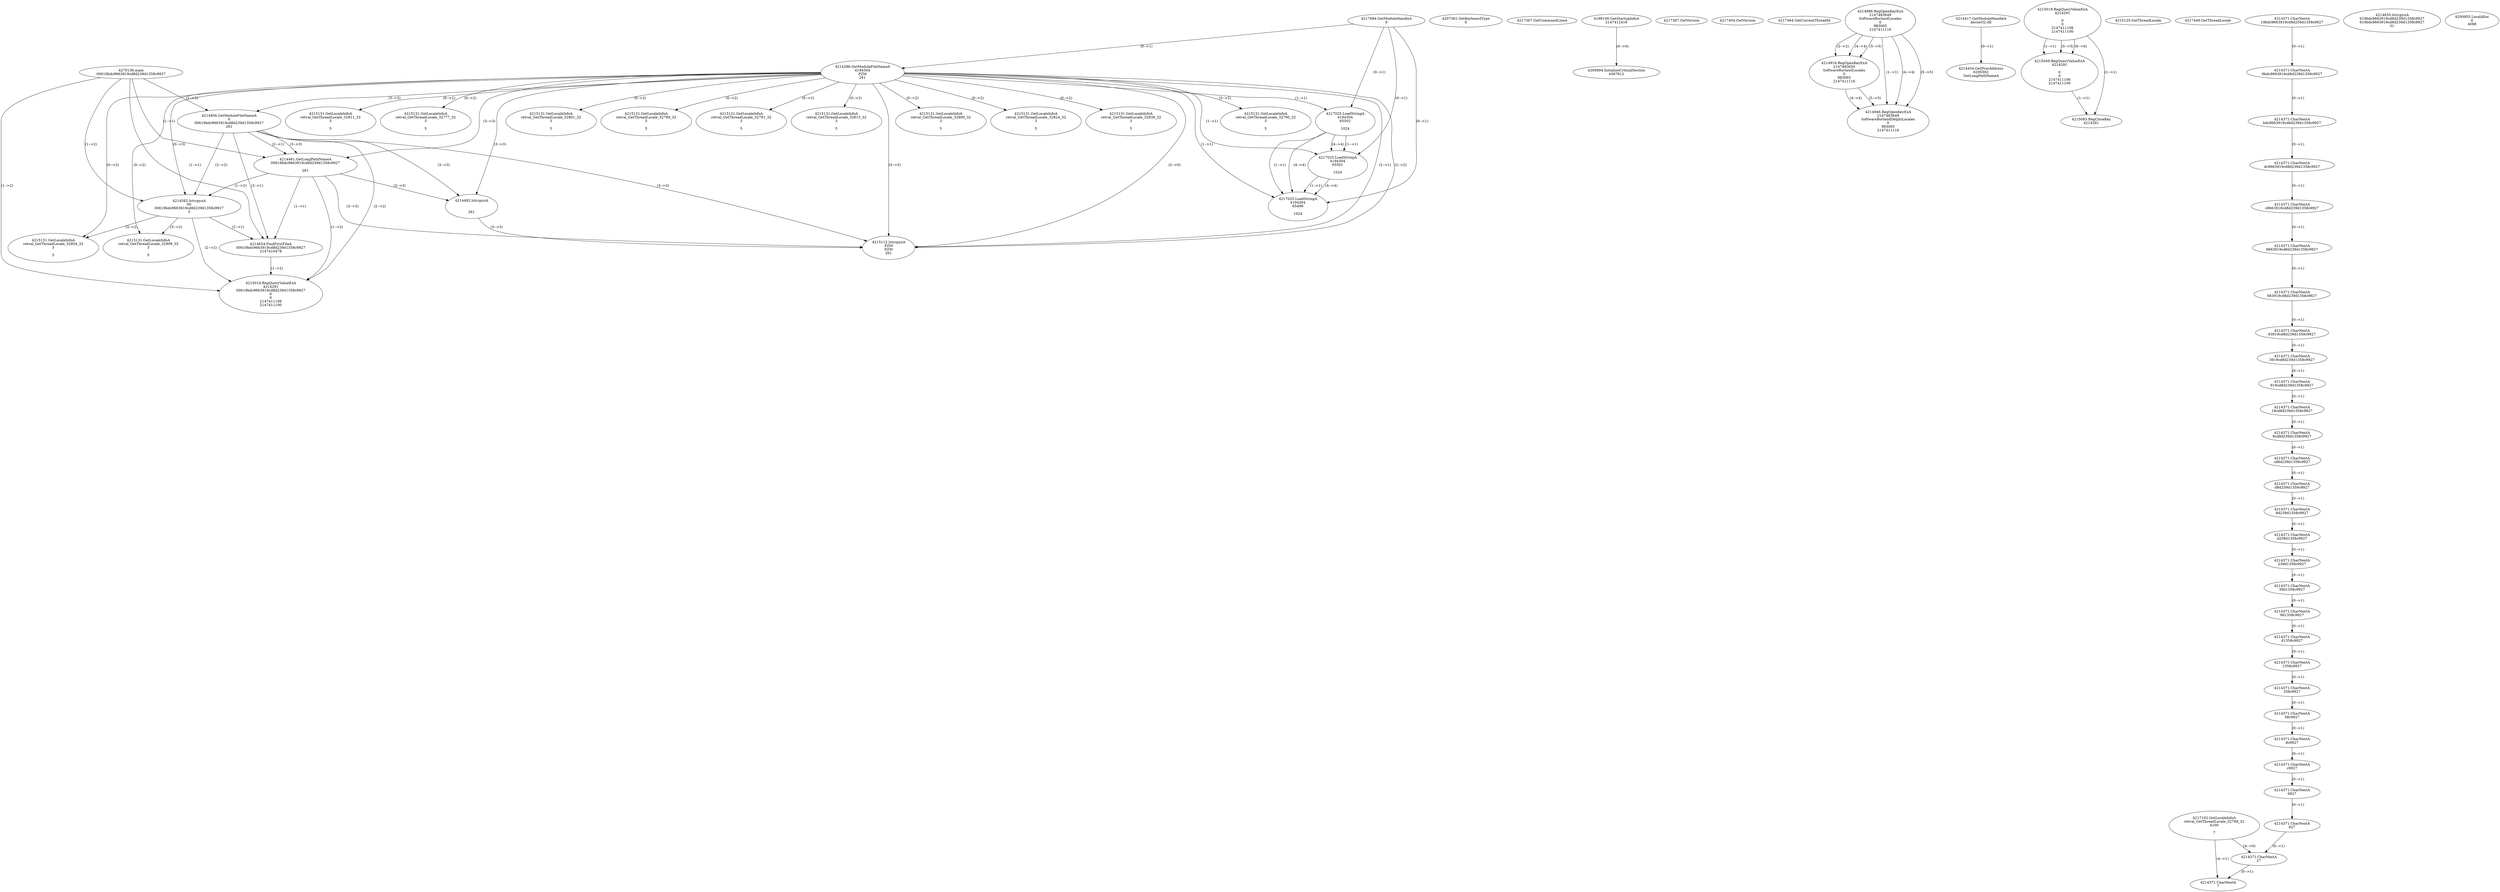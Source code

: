 // Global SCDG with merge call
digraph {
	0 [label="4270136.main
00619bdc9663919cd8d239d1358c9927"]
	1 [label="4217684.GetModuleHandleA
0"]
	2 [label="4207361.GetKeyboardType
0"]
	3 [label="4217367.GetCommandLineA
"]
	4 [label="4199106.GetStartupInfoA
2147412416"]
	5 [label="4217387.GetVersion
"]
	6 [label="4217404.GetVersion
"]
	7 [label="4217464.GetCurrentThreadId
"]
	8 [label="4214286.GetModuleFileNameA
4194304
PZM
261"]
	1 -> 8 [label="(0-->1)"]
	9 [label="4214856.GetModuleFileNameA
0
00619bdc9663919cd8d239d1358c9927
261"]
	0 -> 9 [label="(1-->2)"]
	8 -> 9 [label="(3-->3)"]
	10 [label="4214886.RegOpenKeyExA
2147483649
Software\Borland\Locales
0
983065
2147411116"]
	11 [label="4214916.RegOpenKeyExA
2147483650
Software\Borland\Locales
0
983065
2147411116"]
	10 -> 11 [label="(2-->2)"]
	10 -> 11 [label="(4-->4)"]
	10 -> 11 [label="(5-->5)"]
	12 [label="4214417.GetModuleHandleA
kernel32.dll"]
	13 [label="4214434.GetProcAddress
6295592
GetLongPathNameA"]
	12 -> 13 [label="(0-->1)"]
	14 [label="4214461.GetLongPathNameA
00619bdc9663919cd8d239d1358c9927

261"]
	0 -> 14 [label="(1-->1)"]
	9 -> 14 [label="(2-->1)"]
	8 -> 14 [label="(3-->3)"]
	9 -> 14 [label="(3-->3)"]
	15 [label="4214482.lstrcpynA


261"]
	8 -> 15 [label="(3-->3)"]
	9 -> 15 [label="(3-->3)"]
	14 -> 15 [label="(3-->3)"]
	16 [label="4215019.RegQueryValueExA
4214291

0
0
2147411106
2147411100"]
	17 [label="4215049.RegQueryValueExA
4214291

0
0
2147411106
2147411100"]
	16 -> 17 [label="(1-->1)"]
	16 -> 17 [label="(5-->5)"]
	16 -> 17 [label="(6-->6)"]
	18 [label="4215083.RegCloseKey
4214291"]
	16 -> 18 [label="(1-->1)"]
	17 -> 18 [label="(1-->1)"]
	19 [label="4215112.lstrcpynA
PZM
PZM
261"]
	8 -> 19 [label="(2-->1)"]
	8 -> 19 [label="(2-->2)"]
	8 -> 19 [label="(3-->3)"]
	9 -> 19 [label="(3-->3)"]
	14 -> 19 [label="(3-->3)"]
	15 -> 19 [label="(3-->3)"]
	8 -> 19 [label="(2-->0)"]
	20 [label="4215125.GetThreadLocale
"]
	21 [label="4215131.GetLocaleInfoA
retval_GetThreadLocale_32790_32
3

5"]
	8 -> 21 [label="(0-->2)"]
	22 [label="4217025.LoadStringA
4194304
65502

1024"]
	1 -> 22 [label="(0-->1)"]
	8 -> 22 [label="(1-->1)"]
	23 [label="4217025.LoadStringA
4194304
65501

1024"]
	1 -> 23 [label="(0-->1)"]
	8 -> 23 [label="(1-->1)"]
	22 -> 23 [label="(1-->1)"]
	22 -> 23 [label="(4-->4)"]
	24 [label="4217025.LoadStringA
4194304
65499

1024"]
	1 -> 24 [label="(0-->1)"]
	8 -> 24 [label="(1-->1)"]
	22 -> 24 [label="(1-->1)"]
	23 -> 24 [label="(1-->1)"]
	22 -> 24 [label="(4-->4)"]
	23 -> 24 [label="(4-->4)"]
	25 [label="4214946.RegOpenKeyExA
2147483649
Software\Borland\Delphi\Locales
0
983065
2147411116"]
	10 -> 25 [label="(1-->1)"]
	10 -> 25 [label="(4-->4)"]
	11 -> 25 [label="(4-->4)"]
	10 -> 25 [label="(5-->5)"]
	11 -> 25 [label="(5-->5)"]
	26 [label="4215131.GetLocaleInfoA
retval_GetThreadLocale_32811_32
3

5"]
	8 -> 26 [label="(0-->2)"]
	27 [label="4215131.GetLocaleInfoA
retval_GetThreadLocale_32777_32
3

5"]
	8 -> 27 [label="(0-->2)"]
	28 [label="4217449.GetThreadLocale
"]
	29 [label="4217102.GetLocaleInfoA
retval_GetThreadLocale_32768_32
4100

7"]
	30 [label="4214582.lstrcpynA
00
00619bdc9663919cd8d239d1358c9927
3"]
	0 -> 30 [label="(1-->2)"]
	9 -> 30 [label="(2-->2)"]
	14 -> 30 [label="(1-->2)"]
	8 -> 30 [label="(0-->3)"]
	31 [label="4214371.CharNextA
19bdc9663919cd8d239d1358c9927"]
	32 [label="4214371.CharNextA
9bdc9663919cd8d239d1358c9927"]
	31 -> 32 [label="(0-->1)"]
	33 [label="4214371.CharNextA
bdc9663919cd8d239d1358c9927"]
	32 -> 33 [label="(0-->1)"]
	34 [label="4214371.CharNextA
dc9663919cd8d239d1358c9927"]
	33 -> 34 [label="(0-->1)"]
	35 [label="4214371.CharNextA
c9663919cd8d239d1358c9927"]
	34 -> 35 [label="(0-->1)"]
	36 [label="4214371.CharNextA
9663919cd8d239d1358c9927"]
	35 -> 36 [label="(0-->1)"]
	37 [label="4214371.CharNextA
663919cd8d239d1358c9927"]
	36 -> 37 [label="(0-->1)"]
	38 [label="4214371.CharNextA
63919cd8d239d1358c9927"]
	37 -> 38 [label="(0-->1)"]
	39 [label="4214371.CharNextA
3919cd8d239d1358c9927"]
	38 -> 39 [label="(0-->1)"]
	40 [label="4214371.CharNextA
919cd8d239d1358c9927"]
	39 -> 40 [label="(0-->1)"]
	41 [label="4214371.CharNextA
19cd8d239d1358c9927"]
	40 -> 41 [label="(0-->1)"]
	42 [label="4214371.CharNextA
9cd8d239d1358c9927"]
	41 -> 42 [label="(0-->1)"]
	43 [label="4214371.CharNextA
cd8d239d1358c9927"]
	42 -> 43 [label="(0-->1)"]
	44 [label="4214371.CharNextA
d8d239d1358c9927"]
	43 -> 44 [label="(0-->1)"]
	45 [label="4214371.CharNextA
8d239d1358c9927"]
	44 -> 45 [label="(0-->1)"]
	46 [label="4214371.CharNextA
d239d1358c9927"]
	45 -> 46 [label="(0-->1)"]
	47 [label="4214371.CharNextA
239d1358c9927"]
	46 -> 47 [label="(0-->1)"]
	48 [label="4214371.CharNextA
39d1358c9927"]
	47 -> 48 [label="(0-->1)"]
	49 [label="4214371.CharNextA
9d1358c9927"]
	48 -> 49 [label="(0-->1)"]
	50 [label="4214371.CharNextA
d1358c9927"]
	49 -> 50 [label="(0-->1)"]
	51 [label="4214371.CharNextA
1358c9927"]
	50 -> 51 [label="(0-->1)"]
	52 [label="4214371.CharNextA
358c9927"]
	51 -> 52 [label="(0-->1)"]
	53 [label="4214371.CharNextA
58c9927"]
	52 -> 53 [label="(0-->1)"]
	54 [label="4214371.CharNextA
8c9927"]
	53 -> 54 [label="(0-->1)"]
	55 [label="4214371.CharNextA
c9927"]
	54 -> 55 [label="(0-->1)"]
	56 [label="4214371.CharNextA
9927"]
	55 -> 56 [label="(0-->1)"]
	57 [label="4214371.CharNextA
927"]
	56 -> 57 [label="(0-->1)"]
	58 [label="4214371.CharNextA
27"]
	57 -> 58 [label="(0-->1)"]
	29 -> 58 [label="(4-->0)"]
	59 [label="4214371.CharNextA
7"]
	29 -> 59 [label="(4-->1)"]
	58 -> 59 [label="(0-->1)"]
	60 [label="4214635.lstrcpynA
619bdc9663919cd8d239d1358c9927
619bdc9663919cd8d239d1358c9927
31"]
	61 [label="4214654.FindFirstFileA
00619bdc9663919cd8d239d1358c9927
2147410478"]
	0 -> 61 [label="(1-->1)"]
	9 -> 61 [label="(2-->1)"]
	14 -> 61 [label="(1-->1)"]
	30 -> 61 [label="(2-->1)"]
	62 [label="4215019.RegQueryValueExA
4214291
00619bdc9663919cd8d239d1358c9927
0
0
2147411106
2147411100"]
	0 -> 62 [label="(1-->2)"]
	9 -> 62 [label="(2-->2)"]
	14 -> 62 [label="(1-->2)"]
	30 -> 62 [label="(2-->2)"]
	61 -> 62 [label="(1-->2)"]
	63 [label="4215131.GetLocaleInfoA
retval_GetThreadLocale_32854_32
3

5"]
	8 -> 63 [label="(0-->2)"]
	30 -> 63 [label="(3-->2)"]
	64 [label="4215131.GetLocaleInfoA
retval_GetThreadLocale_32909_32
3

5"]
	8 -> 64 [label="(0-->2)"]
	30 -> 64 [label="(3-->2)"]
	65 [label="4200894.InitializeCriticalSection
4367812"]
	4 -> 65 [label="(0-->0)"]
	66 [label="4200955.LocalAlloc
0
4088"]
	67 [label="4215131.GetLocaleInfoA
retval_GetThreadLocale_32801_32
3

5"]
	8 -> 67 [label="(0-->2)"]
	68 [label="4215131.GetLocaleInfoA
retval_GetThreadLocale_32789_32
3

5"]
	8 -> 68 [label="(0-->2)"]
	69 [label="4215131.GetLocaleInfoA
retval_GetThreadLocale_32791_32
3

5"]
	8 -> 69 [label="(0-->2)"]
	70 [label="4215131.GetLocaleInfoA
retval_GetThreadLocale_32813_32
3

5"]
	8 -> 70 [label="(0-->2)"]
	71 [label="4215131.GetLocaleInfoA
retval_GetThreadLocale_32800_32
3

5"]
	8 -> 71 [label="(0-->2)"]
	72 [label="4215131.GetLocaleInfoA
retval_GetThreadLocale_32824_32
3

5"]
	8 -> 72 [label="(0-->2)"]
	73 [label="4215131.GetLocaleInfoA
retval_GetThreadLocale_32839_32
3

5"]
	8 -> 73 [label="(0-->2)"]
}
